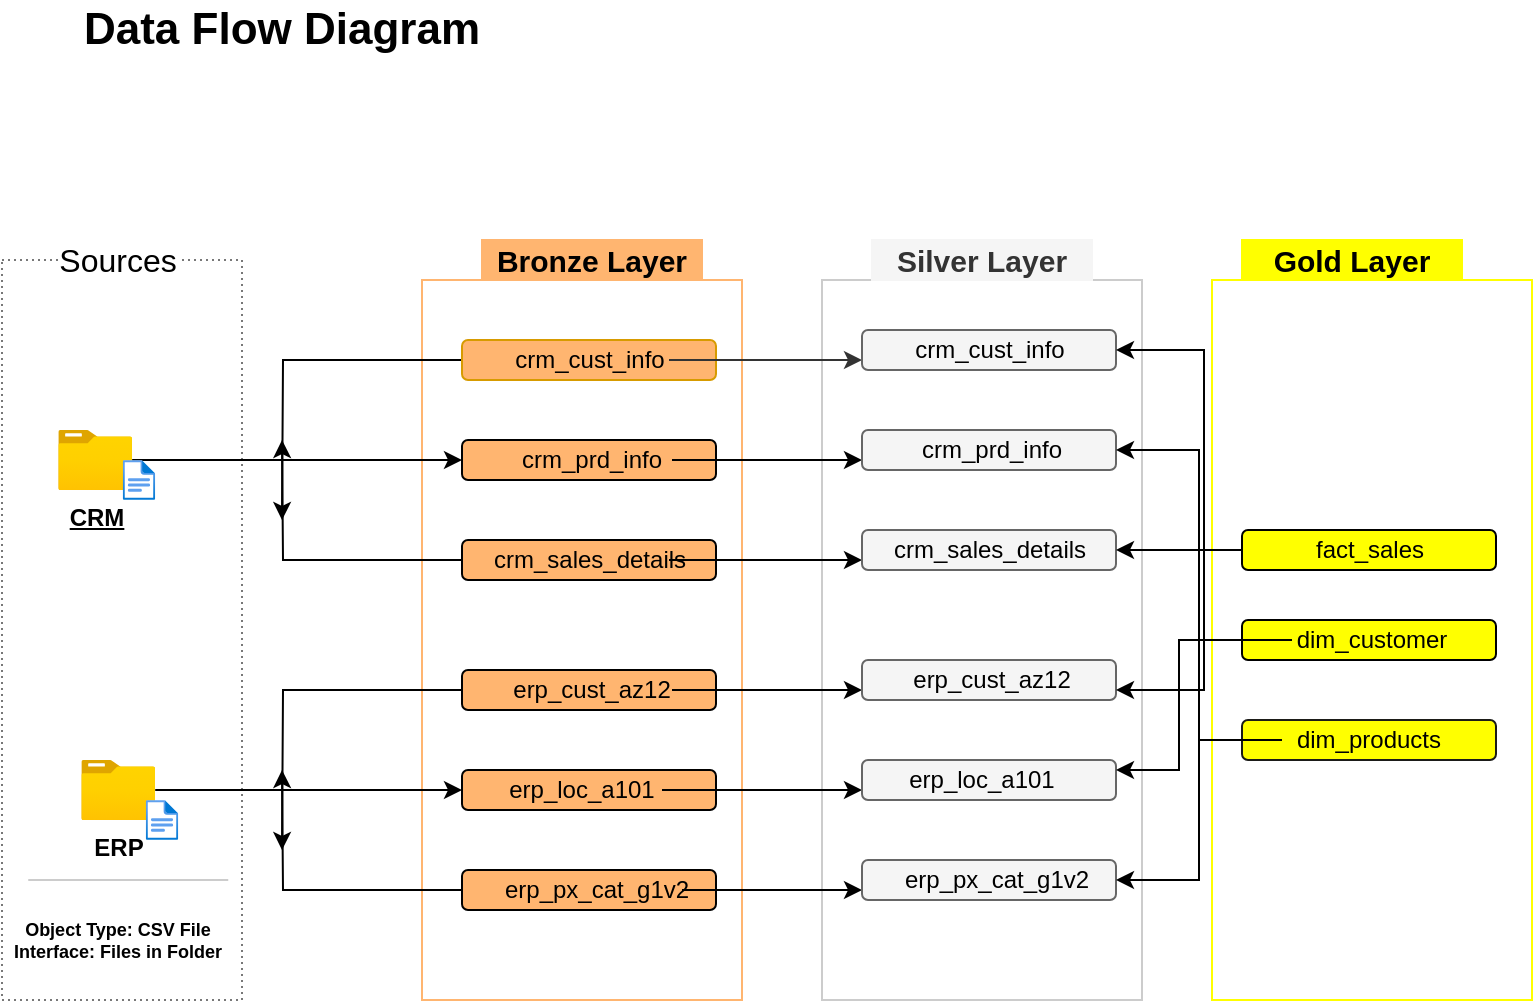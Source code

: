 <mxfile version="26.2.15">
  <diagram id="C5RBs43oDa-KdzZeNtuy" name="Page-1">
    <mxGraphModel dx="1042" dy="634" grid="1" gridSize="10" guides="1" tooltips="1" connect="1" arrows="1" fold="1" page="1" pageScale="1" pageWidth="827" pageHeight="1169" math="0" shadow="0">
      <root>
        <mxCell id="WIyWlLk6GJQsqaUBKTNV-0" />
        <mxCell id="WIyWlLk6GJQsqaUBKTNV-1" parent="WIyWlLk6GJQsqaUBKTNV-0" />
        <mxCell id="lPJ8_AUzKYWF8t1PkoNp-1" value="" style="rounded=0;whiteSpace=wrap;html=1;fillColor=none;strokeColor=light-dark(#787878, #ededed);dashed=1;dashPattern=1 2;" parent="WIyWlLk6GJQsqaUBKTNV-1" vertex="1">
          <mxGeometry x="20" y="150" width="120" height="370" as="geometry" />
        </mxCell>
        <mxCell id="lPJ8_AUzKYWF8t1PkoNp-2" value="Sources" style="rounded=0;whiteSpace=wrap;html=1;textShadow=0;fontSize=16;strokeColor=none;fontStyle=0" parent="WIyWlLk6GJQsqaUBKTNV-1" vertex="1">
          <mxGeometry x="48.12" y="140" width="60" height="20" as="geometry" />
        </mxCell>
        <mxCell id="lPJ8_AUzKYWF8t1PkoNp-7" value="Bronze Layer" style="rounded=0;whiteSpace=wrap;html=1;fillColor=#FFB570;strokeColor=light-dark(#ffb570, #6d5100);textShadow=0;fontSize=15;fontStyle=1" parent="WIyWlLk6GJQsqaUBKTNV-1" vertex="1">
          <mxGeometry x="260" y="140" width="110" height="20" as="geometry" />
        </mxCell>
        <mxCell id="lPJ8_AUzKYWF8t1PkoNp-8" value="" style="rounded=0;whiteSpace=wrap;html=1;fillColor=none;strokeColor=#FFB570;textShadow=1;fontSize=16;" parent="WIyWlLk6GJQsqaUBKTNV-1" vertex="1">
          <mxGeometry x="230" y="160" width="160" height="360" as="geometry" />
        </mxCell>
        <mxCell id="lPJ8_AUzKYWF8t1PkoNp-9" value="" style="rounded=0;whiteSpace=wrap;html=1;fillColor=none;strokeColor=#CCCCCC;textShadow=1;fontSize=16;fontColor=#333333;fontStyle=1" parent="WIyWlLk6GJQsqaUBKTNV-1" vertex="1">
          <mxGeometry x="430" y="160" width="160" height="360" as="geometry" />
        </mxCell>
        <mxCell id="lPJ8_AUzKYWF8t1PkoNp-10" value="" style="rounded=0;whiteSpace=wrap;html=1;fillColor=none;strokeColor=#FFFF00;textShadow=1;fontSize=16;" parent="WIyWlLk6GJQsqaUBKTNV-1" vertex="1">
          <mxGeometry x="625" y="160" width="160" height="360" as="geometry" />
        </mxCell>
        <mxCell id="lPJ8_AUzKYWF8t1PkoNp-80" style="edgeStyle=orthogonalEdgeStyle;rounded=0;orthogonalLoop=1;jettySize=auto;html=1;entryX=0;entryY=0.5;entryDx=0;entryDy=0;" parent="WIyWlLk6GJQsqaUBKTNV-1" source="lPJ8_AUzKYWF8t1PkoNp-13" target="lPJ8_AUzKYWF8t1PkoNp-43" edge="1">
          <mxGeometry relative="1" as="geometry" />
        </mxCell>
        <mxCell id="lPJ8_AUzKYWF8t1PkoNp-13" value="CRM" style="image;aspect=fixed;html=1;points=[];align=center;fontSize=12;image=img/lib/azure2/general/Folder_Blank.svg;fontStyle=5;fontFamily=Helvetica;" parent="WIyWlLk6GJQsqaUBKTNV-1" vertex="1">
          <mxGeometry x="48.12" y="235" width="36.96" height="30" as="geometry" />
        </mxCell>
        <mxCell id="lPJ8_AUzKYWF8t1PkoNp-89" style="edgeStyle=orthogonalEdgeStyle;rounded=0;orthogonalLoop=1;jettySize=auto;html=1;entryX=0;entryY=0.5;entryDx=0;entryDy=0;" parent="WIyWlLk6GJQsqaUBKTNV-1" source="lPJ8_AUzKYWF8t1PkoNp-14" target="lPJ8_AUzKYWF8t1PkoNp-87" edge="1">
          <mxGeometry relative="1" as="geometry" />
        </mxCell>
        <mxCell id="lPJ8_AUzKYWF8t1PkoNp-14" value="ERP" style="image;aspect=fixed;html=1;points=[];align=center;fontSize=12;image=img/lib/azure2/general/Folder_Blank.svg;fontStyle=1;fontFamily=Helvetica;" parent="WIyWlLk6GJQsqaUBKTNV-1" vertex="1">
          <mxGeometry x="59.64" y="400" width="36.96" height="30" as="geometry" />
        </mxCell>
        <mxCell id="lPJ8_AUzKYWF8t1PkoNp-15" value="" style="image;aspect=fixed;html=1;points=[];align=center;fontSize=12;image=img/lib/azure2/general/File.svg;fontStyle=0" parent="WIyWlLk6GJQsqaUBKTNV-1" vertex="1">
          <mxGeometry x="91.89" y="420" width="16.23" height="20" as="geometry" />
        </mxCell>
        <mxCell id="lPJ8_AUzKYWF8t1PkoNp-16" value="" style="endArrow=none;html=1;rounded=0;fillColor=#f5f5f5;strokeColor=#CCCCCC;" parent="WIyWlLk6GJQsqaUBKTNV-1" edge="1">
          <mxGeometry width="50" height="50" relative="1" as="geometry">
            <mxPoint x="63.12" y="460" as="sourcePoint" />
            <mxPoint x="113.12" y="460" as="targetPoint" />
            <Array as="points">
              <mxPoint x="33.12" y="460" />
              <mxPoint x="133.12" y="460" />
            </Array>
          </mxGeometry>
        </mxCell>
        <mxCell id="lPJ8_AUzKYWF8t1PkoNp-17" value="&lt;span&gt;Object Type:&lt;/span&gt; CSV File&lt;div&gt;&lt;span&gt;Interface:&lt;/span&gt; Files in Folder&lt;/div&gt;" style="text;html=1;align=center;verticalAlign=middle;whiteSpace=wrap;rounded=0;fontSize=9;fontStyle=1" parent="WIyWlLk6GJQsqaUBKTNV-1" vertex="1">
          <mxGeometry x="23.12" y="475" width="110" height="30" as="geometry" />
        </mxCell>
        <mxCell id="lPJ8_AUzKYWF8t1PkoNp-18" value="" style="image;aspect=fixed;html=1;points=[];align=center;fontSize=12;image=img/lib/azure2/general/File.svg;fontStyle=0" parent="WIyWlLk6GJQsqaUBKTNV-1" vertex="1">
          <mxGeometry x="80.37" y="250" width="16.23" height="20" as="geometry" />
        </mxCell>
        <mxCell id="lPJ8_AUzKYWF8t1PkoNp-69" style="edgeStyle=orthogonalEdgeStyle;rounded=0;orthogonalLoop=1;jettySize=auto;html=1;" parent="WIyWlLk6GJQsqaUBKTNV-1" source="lPJ8_AUzKYWF8t1PkoNp-42" edge="1">
          <mxGeometry relative="1" as="geometry">
            <mxPoint x="160" y="280" as="targetPoint" />
          </mxGeometry>
        </mxCell>
        <mxCell id="lPJ8_AUzKYWF8t1PkoNp-42" value="" style="rounded=1;whiteSpace=wrap;html=1;fillColor=#FFB570;strokeColor=#d79b00;" parent="WIyWlLk6GJQsqaUBKTNV-1" vertex="1">
          <mxGeometry x="250" y="190" width="127" height="20" as="geometry" />
        </mxCell>
        <mxCell id="lPJ8_AUzKYWF8t1PkoNp-43" value="" style="rounded=1;whiteSpace=wrap;html=1;fillColor=#FFB570;" parent="WIyWlLk6GJQsqaUBKTNV-1" vertex="1">
          <mxGeometry x="250" y="240" width="127" height="20" as="geometry" />
        </mxCell>
        <mxCell id="lPJ8_AUzKYWF8t1PkoNp-78" style="edgeStyle=orthogonalEdgeStyle;rounded=0;orthogonalLoop=1;jettySize=auto;html=1;" parent="WIyWlLk6GJQsqaUBKTNV-1" source="lPJ8_AUzKYWF8t1PkoNp-44" edge="1">
          <mxGeometry relative="1" as="geometry">
            <mxPoint x="160" y="240" as="targetPoint" />
          </mxGeometry>
        </mxCell>
        <mxCell id="lPJ8_AUzKYWF8t1PkoNp-44" value="" style="rounded=1;whiteSpace=wrap;html=1;fillColor=#FFB570;" parent="WIyWlLk6GJQsqaUBKTNV-1" vertex="1">
          <mxGeometry x="250" y="290" width="127" height="20" as="geometry" />
        </mxCell>
        <mxCell id="lPJ8_AUzKYWF8t1PkoNp-84" style="edgeStyle=orthogonalEdgeStyle;rounded=0;orthogonalLoop=1;jettySize=auto;html=1;" parent="WIyWlLk6GJQsqaUBKTNV-1" source="lPJ8_AUzKYWF8t1PkoNp-86" edge="1">
          <mxGeometry relative="1" as="geometry">
            <mxPoint x="160" y="445" as="targetPoint" />
          </mxGeometry>
        </mxCell>
        <mxCell id="lPJ8_AUzKYWF8t1PkoNp-85" style="edgeStyle=orthogonalEdgeStyle;rounded=0;orthogonalLoop=1;jettySize=auto;html=1;" parent="WIyWlLk6GJQsqaUBKTNV-1" source="lPJ8_AUzKYWF8t1PkoNp-88" edge="1">
          <mxGeometry relative="1" as="geometry">
            <mxPoint x="160" y="405" as="targetPoint" />
          </mxGeometry>
        </mxCell>
        <mxCell id="lPJ8_AUzKYWF8t1PkoNp-86" value="" style="rounded=1;whiteSpace=wrap;html=1;fillColor=#FFB570;" parent="WIyWlLk6GJQsqaUBKTNV-1" vertex="1">
          <mxGeometry x="250" y="355" width="127" height="20" as="geometry" />
        </mxCell>
        <mxCell id="lPJ8_AUzKYWF8t1PkoNp-87" value="" style="rounded=1;whiteSpace=wrap;html=1;fillColor=#FFB570;" parent="WIyWlLk6GJQsqaUBKTNV-1" vertex="1">
          <mxGeometry x="250" y="405" width="127" height="20" as="geometry" />
        </mxCell>
        <mxCell id="lPJ8_AUzKYWF8t1PkoNp-88" value="" style="rounded=1;whiteSpace=wrap;html=1;fillColor=#FFB570;" parent="WIyWlLk6GJQsqaUBKTNV-1" vertex="1">
          <mxGeometry x="250" y="455" width="127" height="20" as="geometry" />
        </mxCell>
        <mxCell id="lPJ8_AUzKYWF8t1PkoNp-112" style="edgeStyle=orthogonalEdgeStyle;rounded=0;orthogonalLoop=1;jettySize=auto;html=1;entryX=0;entryY=0.75;entryDx=0;entryDy=0;fillColor=#ffe6cc;strokeColor=#333333;" parent="WIyWlLk6GJQsqaUBKTNV-1" source="lPJ8_AUzKYWF8t1PkoNp-90" target="lPJ8_AUzKYWF8t1PkoNp-99" edge="1">
          <mxGeometry relative="1" as="geometry" />
        </mxCell>
        <mxCell id="lPJ8_AUzKYWF8t1PkoNp-90" value="crm_cust_info" style="text;html=1;align=center;verticalAlign=middle;whiteSpace=wrap;rounded=0;" parent="WIyWlLk6GJQsqaUBKTNV-1" vertex="1">
          <mxGeometry x="273.5" y="185" width="80" height="30" as="geometry" />
        </mxCell>
        <mxCell id="lPJ8_AUzKYWF8t1PkoNp-115" style="edgeStyle=orthogonalEdgeStyle;rounded=0;orthogonalLoop=1;jettySize=auto;html=1;entryX=0;entryY=0.75;entryDx=0;entryDy=0;" parent="WIyWlLk6GJQsqaUBKTNV-1" source="lPJ8_AUzKYWF8t1PkoNp-91" target="lPJ8_AUzKYWF8t1PkoNp-100" edge="1">
          <mxGeometry relative="1" as="geometry" />
        </mxCell>
        <mxCell id="lPJ8_AUzKYWF8t1PkoNp-91" value="crm_prd_info" style="text;html=1;align=center;verticalAlign=middle;whiteSpace=wrap;rounded=0;" parent="WIyWlLk6GJQsqaUBKTNV-1" vertex="1">
          <mxGeometry x="275" y="235" width="80" height="30" as="geometry" />
        </mxCell>
        <mxCell id="lPJ8_AUzKYWF8t1PkoNp-114" style="edgeStyle=orthogonalEdgeStyle;rounded=0;orthogonalLoop=1;jettySize=auto;html=1;entryX=0;entryY=0.75;entryDx=0;entryDy=0;" parent="WIyWlLk6GJQsqaUBKTNV-1" source="lPJ8_AUzKYWF8t1PkoNp-92" target="lPJ8_AUzKYWF8t1PkoNp-101" edge="1">
          <mxGeometry relative="1" as="geometry" />
        </mxCell>
        <mxCell id="lPJ8_AUzKYWF8t1PkoNp-92" value="crm_sales_details" style="text;html=1;align=center;verticalAlign=middle;whiteSpace=wrap;rounded=0;" parent="WIyWlLk6GJQsqaUBKTNV-1" vertex="1">
          <mxGeometry x="273.5" y="285" width="80" height="30" as="geometry" />
        </mxCell>
        <mxCell id="lPJ8_AUzKYWF8t1PkoNp-120" style="edgeStyle=orthogonalEdgeStyle;rounded=0;orthogonalLoop=1;jettySize=auto;html=1;entryX=0;entryY=0.75;entryDx=0;entryDy=0;" parent="WIyWlLk6GJQsqaUBKTNV-1" source="lPJ8_AUzKYWF8t1PkoNp-93" target="lPJ8_AUzKYWF8t1PkoNp-102" edge="1">
          <mxGeometry relative="1" as="geometry" />
        </mxCell>
        <mxCell id="lPJ8_AUzKYWF8t1PkoNp-93" value="erp_cust_az12" style="text;html=1;align=center;verticalAlign=middle;whiteSpace=wrap;rounded=0;" parent="WIyWlLk6GJQsqaUBKTNV-1" vertex="1">
          <mxGeometry x="275" y="350" width="80" height="30" as="geometry" />
        </mxCell>
        <mxCell id="lPJ8_AUzKYWF8t1PkoNp-118" style="edgeStyle=orthogonalEdgeStyle;rounded=0;orthogonalLoop=1;jettySize=auto;html=1;entryX=0;entryY=0.75;entryDx=0;entryDy=0;" parent="WIyWlLk6GJQsqaUBKTNV-1" source="lPJ8_AUzKYWF8t1PkoNp-94" target="lPJ8_AUzKYWF8t1PkoNp-104" edge="1">
          <mxGeometry relative="1" as="geometry" />
        </mxCell>
        <mxCell id="lPJ8_AUzKYWF8t1PkoNp-94" value="erp_px_cat_g1v2" style="text;html=1;align=center;verticalAlign=middle;whiteSpace=wrap;rounded=0;" parent="WIyWlLk6GJQsqaUBKTNV-1" vertex="1">
          <mxGeometry x="275" y="450" width="85" height="30" as="geometry" />
        </mxCell>
        <mxCell id="lPJ8_AUzKYWF8t1PkoNp-119" style="edgeStyle=orthogonalEdgeStyle;rounded=0;orthogonalLoop=1;jettySize=auto;html=1;entryX=0;entryY=0.75;entryDx=0;entryDy=0;" parent="WIyWlLk6GJQsqaUBKTNV-1" source="lPJ8_AUzKYWF8t1PkoNp-97" target="lPJ8_AUzKYWF8t1PkoNp-103" edge="1">
          <mxGeometry relative="1" as="geometry">
            <mxPoint x="440" y="415" as="targetPoint" />
          </mxGeometry>
        </mxCell>
        <mxCell id="lPJ8_AUzKYWF8t1PkoNp-97" value="erp_loc_a101" style="text;html=1;align=center;verticalAlign=middle;whiteSpace=wrap;rounded=0;" parent="WIyWlLk6GJQsqaUBKTNV-1" vertex="1">
          <mxGeometry x="270" y="400" width="80" height="30" as="geometry" />
        </mxCell>
        <mxCell id="lPJ8_AUzKYWF8t1PkoNp-99" value="" style="rounded=1;whiteSpace=wrap;html=1;fillColor=#f5f5f5;fontColor=#333333;strokeColor=#666666;" parent="WIyWlLk6GJQsqaUBKTNV-1" vertex="1">
          <mxGeometry x="450" y="185" width="127" height="20" as="geometry" />
        </mxCell>
        <mxCell id="lPJ8_AUzKYWF8t1PkoNp-100" value="" style="rounded=1;whiteSpace=wrap;html=1;fillColor=#f5f5f5;fontColor=#333333;strokeColor=#666666;" parent="WIyWlLk6GJQsqaUBKTNV-1" vertex="1">
          <mxGeometry x="450" y="235" width="127" height="20" as="geometry" />
        </mxCell>
        <mxCell id="lPJ8_AUzKYWF8t1PkoNp-101" value="" style="rounded=1;whiteSpace=wrap;html=1;fillColor=#f5f5f5;fontColor=#333333;strokeColor=#666666;" parent="WIyWlLk6GJQsqaUBKTNV-1" vertex="1">
          <mxGeometry x="450" y="285" width="127" height="20" as="geometry" />
        </mxCell>
        <mxCell id="lPJ8_AUzKYWF8t1PkoNp-102" value="" style="rounded=1;whiteSpace=wrap;html=1;fillColor=#f5f5f5;fontColor=#333333;strokeColor=#666666;" parent="WIyWlLk6GJQsqaUBKTNV-1" vertex="1">
          <mxGeometry x="450" y="350" width="127" height="20" as="geometry" />
        </mxCell>
        <mxCell id="lPJ8_AUzKYWF8t1PkoNp-103" value="" style="rounded=1;whiteSpace=wrap;html=1;fillColor=#f5f5f5;fontColor=#333333;strokeColor=#666666;" parent="WIyWlLk6GJQsqaUBKTNV-1" vertex="1">
          <mxGeometry x="450" y="400" width="127" height="20" as="geometry" />
        </mxCell>
        <mxCell id="lPJ8_AUzKYWF8t1PkoNp-104" value="" style="rounded=1;whiteSpace=wrap;html=1;fillColor=#f5f5f5;fontColor=#333333;strokeColor=#666666;" parent="WIyWlLk6GJQsqaUBKTNV-1" vertex="1">
          <mxGeometry x="450" y="450" width="127" height="20" as="geometry" />
        </mxCell>
        <mxCell id="lPJ8_AUzKYWF8t1PkoNp-105" value="crm_cust_info" style="text;html=1;align=center;verticalAlign=middle;whiteSpace=wrap;rounded=0;" parent="WIyWlLk6GJQsqaUBKTNV-1" vertex="1">
          <mxGeometry x="473.5" y="180" width="80" height="30" as="geometry" />
        </mxCell>
        <mxCell id="lPJ8_AUzKYWF8t1PkoNp-106" value="crm_prd_info" style="text;html=1;align=center;verticalAlign=middle;whiteSpace=wrap;rounded=0;" parent="WIyWlLk6GJQsqaUBKTNV-1" vertex="1">
          <mxGeometry x="475" y="230" width="80" height="30" as="geometry" />
        </mxCell>
        <mxCell id="lPJ8_AUzKYWF8t1PkoNp-107" value="crm_sales_details" style="text;html=1;align=center;verticalAlign=middle;whiteSpace=wrap;rounded=0;" parent="WIyWlLk6GJQsqaUBKTNV-1" vertex="1">
          <mxGeometry x="473.5" y="280" width="80" height="30" as="geometry" />
        </mxCell>
        <mxCell id="lPJ8_AUzKYWF8t1PkoNp-108" value="erp_cust_az12" style="text;html=1;align=center;verticalAlign=middle;whiteSpace=wrap;rounded=0;" parent="WIyWlLk6GJQsqaUBKTNV-1" vertex="1">
          <mxGeometry x="475" y="345" width="80" height="30" as="geometry" />
        </mxCell>
        <mxCell id="lPJ8_AUzKYWF8t1PkoNp-109" value="erp_px_cat_g1v2" style="text;html=1;align=center;verticalAlign=middle;whiteSpace=wrap;rounded=0;" parent="WIyWlLk6GJQsqaUBKTNV-1" vertex="1">
          <mxGeometry x="475" y="445" width="85" height="30" as="geometry" />
        </mxCell>
        <mxCell id="lPJ8_AUzKYWF8t1PkoNp-110" value="erp_loc_a101" style="text;html=1;align=center;verticalAlign=middle;whiteSpace=wrap;rounded=0;" parent="WIyWlLk6GJQsqaUBKTNV-1" vertex="1">
          <mxGeometry x="470" y="395" width="80" height="30" as="geometry" />
        </mxCell>
        <mxCell id="U6IPu0KpV8pZ3i-GZaDj-5" style="edgeStyle=orthogonalEdgeStyle;rounded=0;orthogonalLoop=1;jettySize=auto;html=1;entryX=1;entryY=0.5;entryDx=0;entryDy=0;" edge="1" parent="WIyWlLk6GJQsqaUBKTNV-1" source="lPJ8_AUzKYWF8t1PkoNp-134" target="lPJ8_AUzKYWF8t1PkoNp-101">
          <mxGeometry relative="1" as="geometry" />
        </mxCell>
        <mxCell id="lPJ8_AUzKYWF8t1PkoNp-134" value="" style="rounded=1;whiteSpace=wrap;html=1;fillColor=#FFFF00;" parent="WIyWlLk6GJQsqaUBKTNV-1" vertex="1">
          <mxGeometry x="640" y="285" width="127" height="20" as="geometry" />
        </mxCell>
        <mxCell id="U6IPu0KpV8pZ3i-GZaDj-11" style="edgeStyle=orthogonalEdgeStyle;rounded=0;orthogonalLoop=1;jettySize=auto;html=1;entryX=1;entryY=0.25;entryDx=0;entryDy=0;" edge="1" parent="WIyWlLk6GJQsqaUBKTNV-1" source="lPJ8_AUzKYWF8t1PkoNp-135" target="lPJ8_AUzKYWF8t1PkoNp-103">
          <mxGeometry relative="1" as="geometry" />
        </mxCell>
        <mxCell id="lPJ8_AUzKYWF8t1PkoNp-135" value="" style="rounded=1;whiteSpace=wrap;html=1;fillColor=#FFFF00;" parent="WIyWlLk6GJQsqaUBKTNV-1" vertex="1">
          <mxGeometry x="640" y="330" width="127" height="20" as="geometry" />
        </mxCell>
        <mxCell id="lPJ8_AUzKYWF8t1PkoNp-136" value="" style="rounded=1;whiteSpace=wrap;html=1;fillColor=#FFFF00;strokeColor=light-dark(#1b1b18, #323200);" parent="WIyWlLk6GJQsqaUBKTNV-1" vertex="1">
          <mxGeometry x="640" y="380" width="127" height="20" as="geometry" />
        </mxCell>
        <mxCell id="lPJ8_AUzKYWF8t1PkoNp-140" value="fact_sales" style="text;html=1;align=center;verticalAlign=middle;whiteSpace=wrap;rounded=0;" parent="WIyWlLk6GJQsqaUBKTNV-1" vertex="1">
          <mxGeometry x="663.5" y="280" width="80" height="30" as="geometry" />
        </mxCell>
        <mxCell id="U6IPu0KpV8pZ3i-GZaDj-8" style="edgeStyle=orthogonalEdgeStyle;rounded=0;orthogonalLoop=1;jettySize=auto;html=1;entryX=1;entryY=0.5;entryDx=0;entryDy=0;" edge="1" parent="WIyWlLk6GJQsqaUBKTNV-1" source="lPJ8_AUzKYWF8t1PkoNp-141" target="lPJ8_AUzKYWF8t1PkoNp-99">
          <mxGeometry relative="1" as="geometry" />
        </mxCell>
        <mxCell id="U6IPu0KpV8pZ3i-GZaDj-9" style="edgeStyle=orthogonalEdgeStyle;rounded=0;orthogonalLoop=1;jettySize=auto;html=1;entryX=1;entryY=0.75;entryDx=0;entryDy=0;" edge="1" parent="WIyWlLk6GJQsqaUBKTNV-1" source="lPJ8_AUzKYWF8t1PkoNp-141" target="lPJ8_AUzKYWF8t1PkoNp-102">
          <mxGeometry relative="1" as="geometry" />
        </mxCell>
        <mxCell id="lPJ8_AUzKYWF8t1PkoNp-141" value="dim_customer" style="text;html=1;align=center;verticalAlign=middle;whiteSpace=wrap;rounded=0;" parent="WIyWlLk6GJQsqaUBKTNV-1" vertex="1">
          <mxGeometry x="665" y="325" width="80" height="30" as="geometry" />
        </mxCell>
        <mxCell id="U6IPu0KpV8pZ3i-GZaDj-12" style="edgeStyle=orthogonalEdgeStyle;rounded=0;orthogonalLoop=1;jettySize=auto;html=1;entryX=1;entryY=0.5;entryDx=0;entryDy=0;" edge="1" parent="WIyWlLk6GJQsqaUBKTNV-1" source="lPJ8_AUzKYWF8t1PkoNp-142" target="lPJ8_AUzKYWF8t1PkoNp-100">
          <mxGeometry relative="1" as="geometry" />
        </mxCell>
        <mxCell id="U6IPu0KpV8pZ3i-GZaDj-13" style="edgeStyle=orthogonalEdgeStyle;rounded=0;orthogonalLoop=1;jettySize=auto;html=1;entryX=1;entryY=0.5;entryDx=0;entryDy=0;" edge="1" parent="WIyWlLk6GJQsqaUBKTNV-1" source="lPJ8_AUzKYWF8t1PkoNp-142" target="lPJ8_AUzKYWF8t1PkoNp-104">
          <mxGeometry relative="1" as="geometry" />
        </mxCell>
        <mxCell id="lPJ8_AUzKYWF8t1PkoNp-142" value="dim_products" style="text;html=1;align=center;verticalAlign=middle;whiteSpace=wrap;rounded=0;" parent="WIyWlLk6GJQsqaUBKTNV-1" vertex="1">
          <mxGeometry x="660" y="375" width="87" height="30" as="geometry" />
        </mxCell>
        <mxCell id="lPJ8_AUzKYWF8t1PkoNp-155" value="Silver Layer" style="rounded=0;whiteSpace=wrap;html=1;fillColor=#f5f5f5;strokeColor=light-dark(#f5f5f5, #959595);textShadow=0;fontSize=15;fontStyle=1;fontColor=#333333;" parent="WIyWlLk6GJQsqaUBKTNV-1" vertex="1">
          <mxGeometry x="455" y="140" width="110" height="20" as="geometry" />
        </mxCell>
        <mxCell id="lPJ8_AUzKYWF8t1PkoNp-156" value="Gold Layer" style="rounded=0;whiteSpace=wrap;html=1;fillColor=light-dark(#ffff00, #7e3f03);strokeColor=light-dark(#FFFF00,#FFFF00);textShadow=0;fontSize=15;fontStyle=1" parent="WIyWlLk6GJQsqaUBKTNV-1" vertex="1">
          <mxGeometry x="640" y="140" width="110" height="20" as="geometry" />
        </mxCell>
        <mxCell id="lPJ8_AUzKYWF8t1PkoNp-157" value="Data Flow Diagram" style="text;html=1;align=center;verticalAlign=middle;whiteSpace=wrap;rounded=0;fontStyle=1;fontSize=22;" parent="WIyWlLk6GJQsqaUBKTNV-1" vertex="1">
          <mxGeometry x="45" y="20" width="230" height="30" as="geometry" />
        </mxCell>
      </root>
    </mxGraphModel>
  </diagram>
</mxfile>
